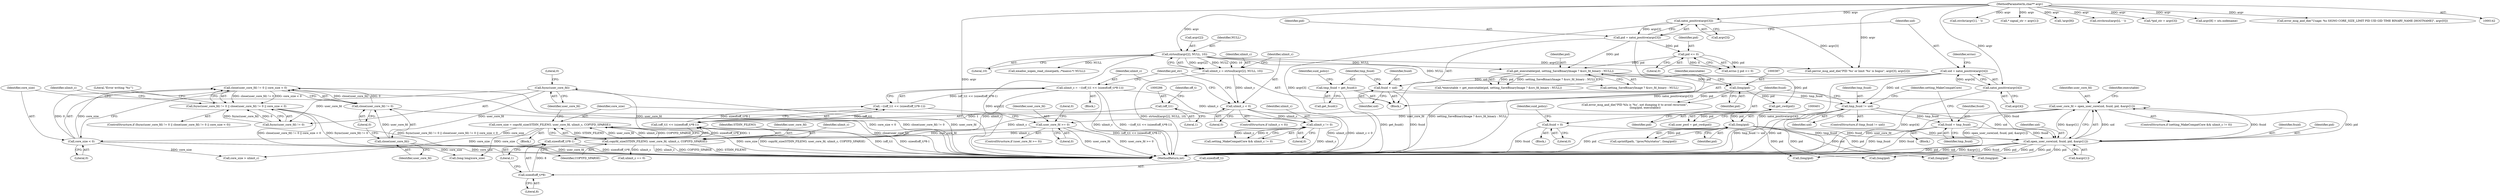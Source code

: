 digraph "0_abrt_4f2c1ddd3e3b81d2d5146b883115371f1cada9f9@API" {
"1001127" [label="(Call,close(user_core_fd) != 0 || core_size < 0)"];
"1001128" [label="(Call,close(user_core_fd) != 0)"];
"1001129" [label="(Call,close(user_core_fd))"];
"1001124" [label="(Call,fsync(user_core_fd))"];
"1001116" [label="(Call,copyfd_size(STDIN_FILENO, user_core_fd, ulimit_c, COPYFD_SPARSE))"];
"1001109" [label="(Call,user_core_fd >= 0)"];
"1000442" [label="(Call,user_core_fd = open_user_core(uid, fsuid, pid, &argv[1]))"];
"1000444" [label="(Call,open_user_core(uid, fsuid, pid, &argv[1]))"];
"1000421" [label="(Call,tmp_fsuid != uid)"];
"1000413" [label="(Call,tmp_fsuid = get_fsuid())"];
"1000308" [label="(Call,uid = xatoi_positive(argv[4]))"];
"1000310" [label="(Call,xatoi_positive(argv[4]))"];
"1000144" [label="(MethodParameterIn,char** argv)"];
"1000433" [label="(Call,fsuid = tmp_fsuid)"];
"1000425" [label="(Call,fsuid = 0)"];
"1000409" [label="(Call,fsuid = uid)"];
"1000400" [label="(Call,(long)pid)"];
"1000392" [label="(Call,get_cwd(pid))"];
"1000386" [label="(Call,(long)pid)"];
"1000370" [label="(Call,get_executable(pid, setting_SaveBinaryImage ? &src_fd_binary : NULL))"];
"1000317" [label="(Call,pid <= 0)"];
"1000301" [label="(Call,pid = xatoi_positive(argv[3]))"];
"1000303" [label="(Call,xatoi_positive(argv[3]))"];
"1000270" [label="(Call,strtoull(argv[2], NULL, 10))"];
"1000281" [label="(Call,ulimit_c = ~((off_t)1 << (sizeof(off_t)*8-1)))"];
"1000283" [label="(Call,~((off_t)1 << (sizeof(off_t)*8-1)))"];
"1000284" [label="(Call,(off_t)1 << (sizeof(off_t)*8-1))"];
"1000285" [label="(Call,(off_t)1)"];
"1000288" [label="(Call,sizeof(off_t)*8-1)"];
"1000289" [label="(Call,sizeof(off_t)*8)"];
"1000439" [label="(Call,ulimit_c != 0)"];
"1000277" [label="(Call,ulimit_c < 0)"];
"1000268" [label="(Call,ulimit_c = strtoull(argv[2], NULL, 10))"];
"1001132" [label="(Call,core_size < 0)"];
"1001114" [label="(Call,core_size = copyfd_size(STDIN_FILENO, user_core_fd, ulimit_c, COPYFD_SPARSE))"];
"1001122" [label="(Call,fsync(user_core_fd) != 0 || close(user_core_fd) != 0 || core_size < 0)"];
"1000283" [label="(Call,~((off_t)1 << (sizeof(off_t)*8-1)))"];
"1000400" [label="(Call,(long)pid)"];
"1000177" [label="(Call,strchr(argv[1], ' '))"];
"1000438" [label="(Identifier,setting_MakeCompatCore)"];
"1000388" [label="(Identifier,pid)"];
"1001109" [label="(Call,user_core_fd >= 0)"];
"1000275" [label="(Literal,10)"];
"1000443" [label="(Identifier,user_core_fd)"];
"1000279" [label="(Literal,0)"];
"1001116" [label="(Call,copyfd_size(STDIN_FILENO, user_core_fd, ulimit_c, COPYFD_SPARSE))"];
"1000277" [label="(Call,ulimit_c < 0)"];
"1000420" [label="(ControlStructure,if (tmp_fsuid != uid))"];
"1001129" [label="(Call,close(user_core_fd))"];
"1000386" [label="(Call,(long)pid)"];
"1000257" [label="(Call,* signal_str = argv[1])"];
"1001110" [label="(Identifier,user_core_fd)"];
"1001123" [label="(Call,fsync(user_core_fd) != 0)"];
"1000442" [label="(Call,user_core_fd = open_user_core(uid, fsuid, pid, &argv[1]))"];
"1000302" [label="(Identifier,pid)"];
"1000301" [label="(Call,pid = xatoi_positive(argv[3]))"];
"1000405" [label="(Call,xmalloc_xopen_read_close(path, /*maxsz:*/ NULL))"];
"1001147" [label="(Call,ulimit_c == 0)"];
"1000432" [label="(Block,)"];
"1001112" [label="(Block,)"];
"1000371" [label="(Identifier,pid)"];
"1001148" [label="(Identifier,ulimit_c)"];
"1000268" [label="(Call,ulimit_c = strtoull(argv[2], NULL, 10))"];
"1000434" [label="(Identifier,fsuid)"];
"1000308" [label="(Call,uid = xatoi_positive(argv[4]))"];
"1000426" [label="(Identifier,fsuid)"];
"1000316" [label="(Identifier,errno)"];
"1000270" [label="(Call,strtoull(argv[2], NULL, 10))"];
"1000423" [label="(Identifier,uid)"];
"1001131" [label="(Literal,0)"];
"1001121" [label="(ControlStructure,if (fsync(user_core_fd) != 0 || close(user_core_fd) != 0 || core_size < 0))"];
"1000424" [label="(Block,)"];
"1001119" [label="(Identifier,ulimit_c)"];
"1000433" [label="(Call,fsuid = tmp_fsuid)"];
"1000439" [label="(Call,ulimit_c != 0)"];
"1000418" [label="(Identifier,suid_policy)"];
"1001125" [label="(Identifier,user_core_fd)"];
"1000415" [label="(Call,get_fsuid())"];
"1000392" [label="(Call,get_cwd(pid))"];
"1000144" [label="(MethodParameterIn,char** argv)"];
"1001111" [label="(Literal,0)"];
"1000410" [label="(Identifier,fsuid)"];
"1000384" [label="(Call,error_msg_and_die(\"PID %lu is '%s', not dumping it to avoid recursion\",\n                        (long)pid, executable))"];
"1000446" [label="(Identifier,fsuid)"];
"1000284" [label="(Call,(off_t)1 << (sizeof(off_t)*8-1))"];
"1000282" [label="(Identifier,ulimit_c)"];
"1000437" [label="(Call,setting_MakeCompatCore && ulimit_c != 0)"];
"1001170" [label="(Literal,0)"];
"1001162" [label="(Call,(long)pid)"];
"1000303" [label="(Call,xatoi_positive(argv[3]))"];
"1000287" [label="(Literal,1)"];
"1001120" [label="(Identifier,COPYFD_SPARSE)"];
"1001137" [label="(Literal,\"Error writing '%s'\")"];
"1000448" [label="(Call,&argv[1])"];
"1000427" [label="(Literal,0)"];
"1000393" [label="(Identifier,pid)"];
"1000444" [label="(Call,open_user_core(uid, fsuid, pid, &argv[1]))"];
"1001124" [label="(Call,fsync(user_core_fd))"];
"1000459" [label="(Call,(long)pid)"];
"1001130" [label="(Identifier,user_core_fd)"];
"1001132" [label="(Call,core_size < 0)"];
"1000440" [label="(Identifier,ulimit_c)"];
"1000409" [label="(Call,fsuid = uid)"];
"1001166" [label="(Call,(long long)core_size)"];
"1000285" [label="(Call,(off_t)1)"];
"1000291" [label="(Identifier,off_t)"];
"1000411" [label="(Identifier,uid)"];
"1000309" [label="(Identifier,uid)"];
"1000435" [label="(Identifier,tmp_fsuid)"];
"1001114" [label="(Call,core_size = copyfd_size(STDIN_FILENO, user_core_fd, ulimit_c, COPYFD_SPARSE))"];
"1000447" [label="(Identifier,pid)"];
"1000292" [label="(Literal,8)"];
"1000269" [label="(Identifier,ulimit_c)"];
"1000315" [label="(Call,errno || pid <= 0)"];
"1000441" [label="(Literal,0)"];
"1000318" [label="(Identifier,pid)"];
"1001171" [label="(MethodReturn,int)"];
"1000290" [label="(Call,sizeof(off_t))"];
"1000346" [label="(Call,!argv[8])"];
"1000196" [label="(Call,strchrnul(argv[i], ' '))"];
"1000271" [label="(Call,argv[2])"];
"1000293" [label="(Literal,1)"];
"1000445" [label="(Identifier,uid)"];
"1000304" [label="(Call,argv[3])"];
"1001128" [label="(Call,close(user_core_fd) != 0)"];
"1001115" [label="(Identifier,core_size)"];
"1001108" [label="(ControlStructure,if (user_core_fd >= 0))"];
"1000590" [label="(Call,(long)pid)"];
"1000276" [label="(ControlStructure,if (ulimit_c < 0))"];
"1000414" [label="(Identifier,tmp_fsuid)"];
"1001150" [label="(Call,core_size > ulimit_c)"];
"1000288" [label="(Call,sizeof(off_t)*8-1)"];
"1000289" [label="(Call,sizeof(off_t)*8)"];
"1000280" [label="(Block,)"];
"1000321" [label="(Call,perror_msg_and_die(\"PID '%s' or limit '%s' is bogus\", argv[3], argv[2]))"];
"1000372" [label="(Call,setting_SaveBinaryImage ? &src_fd_binary : NULL)"];
"1001122" [label="(Call,fsync(user_core_fd) != 0 || close(user_core_fd) != 0 || core_size < 0)"];
"1001127" [label="(Call,close(user_core_fd) != 0 || core_size < 0)"];
"1000436" [label="(ControlStructure,if (setting_MakeCompatCore && ulimit_c != 0))"];
"1000454" [label="(Identifier,executable)"];
"1000389" [label="(Identifier,executable)"];
"1000368" [label="(Call,*executable = get_executable(pid, setting_SaveBinaryImage ? &src_fd_binary : NULL))"];
"1001117" [label="(Identifier,STDIN_FILENO)"];
"1000295" [label="(Call,*pid_str = argv[3])"];
"1000390" [label="(Call,user_pwd = get_cwd(pid))"];
"1000296" [label="(Identifier,pid_str)"];
"1001126" [label="(Literal,0)"];
"1000354" [label="(Call,argv[8] = uts.nodename)"];
"1000145" [label="(Block,)"];
"1000171" [label="(Call,error_msg_and_die(\"Usage: %s SIGNO CORE_SIZE_LIMIT PID UID GID TIME BINARY_NAME [HOSTNAME]\", argv[0]))"];
"1000311" [label="(Call,argv[4])"];
"1000397" [label="(Call,sprintf(path, \"/proc/%lu/status\", (long)pid))"];
"1000281" [label="(Call,ulimit_c = ~((off_t)1 << (sizeof(off_t)*8-1)))"];
"1000402" [label="(Identifier,pid)"];
"1000611" [label="(Call,(long)pid)"];
"1000370" [label="(Call,get_executable(pid, setting_SaveBinaryImage ? &src_fd_binary : NULL))"];
"1000413" [label="(Call,tmp_fsuid = get_fsuid())"];
"1000425" [label="(Call,fsuid = 0)"];
"1000319" [label="(Literal,0)"];
"1001118" [label="(Identifier,user_core_fd)"];
"1000430" [label="(Identifier,suid_policy)"];
"1000421" [label="(Call,tmp_fsuid != uid)"];
"1000317" [label="(Call,pid <= 0)"];
"1000422" [label="(Identifier,tmp_fsuid)"];
"1000278" [label="(Identifier,ulimit_c)"];
"1001133" [label="(Identifier,core_size)"];
"1001134" [label="(Literal,0)"];
"1000274" [label="(Identifier,NULL)"];
"1000310" [label="(Call,xatoi_positive(argv[4]))"];
"1001127" -> "1001122"  [label="AST: "];
"1001127" -> "1001128"  [label="CFG: "];
"1001127" -> "1001132"  [label="CFG: "];
"1001128" -> "1001127"  [label="AST: "];
"1001132" -> "1001127"  [label="AST: "];
"1001122" -> "1001127"  [label="CFG: "];
"1001127" -> "1001171"  [label="DDG: close(user_core_fd) != 0"];
"1001127" -> "1001171"  [label="DDG: core_size < 0"];
"1001127" -> "1001122"  [label="DDG: close(user_core_fd) != 0"];
"1001127" -> "1001122"  [label="DDG: core_size < 0"];
"1001128" -> "1001127"  [label="DDG: close(user_core_fd)"];
"1001128" -> "1001127"  [label="DDG: 0"];
"1001132" -> "1001127"  [label="DDG: core_size"];
"1001132" -> "1001127"  [label="DDG: 0"];
"1001128" -> "1001131"  [label="CFG: "];
"1001129" -> "1001128"  [label="AST: "];
"1001131" -> "1001128"  [label="AST: "];
"1001133" -> "1001128"  [label="CFG: "];
"1001128" -> "1001171"  [label="DDG: close(user_core_fd)"];
"1001129" -> "1001128"  [label="DDG: user_core_fd"];
"1001129" -> "1001130"  [label="CFG: "];
"1001130" -> "1001129"  [label="AST: "];
"1001131" -> "1001129"  [label="CFG: "];
"1001129" -> "1001171"  [label="DDG: user_core_fd"];
"1001124" -> "1001129"  [label="DDG: user_core_fd"];
"1001124" -> "1001123"  [label="AST: "];
"1001124" -> "1001125"  [label="CFG: "];
"1001125" -> "1001124"  [label="AST: "];
"1001126" -> "1001124"  [label="CFG: "];
"1001124" -> "1001171"  [label="DDG: user_core_fd"];
"1001124" -> "1001123"  [label="DDG: user_core_fd"];
"1001116" -> "1001124"  [label="DDG: user_core_fd"];
"1001116" -> "1001114"  [label="AST: "];
"1001116" -> "1001120"  [label="CFG: "];
"1001117" -> "1001116"  [label="AST: "];
"1001118" -> "1001116"  [label="AST: "];
"1001119" -> "1001116"  [label="AST: "];
"1001120" -> "1001116"  [label="AST: "];
"1001114" -> "1001116"  [label="CFG: "];
"1001116" -> "1001171"  [label="DDG: ulimit_c"];
"1001116" -> "1001171"  [label="DDG: COPYFD_SPARSE"];
"1001116" -> "1001171"  [label="DDG: STDIN_FILENO"];
"1001116" -> "1001114"  [label="DDG: STDIN_FILENO"];
"1001116" -> "1001114"  [label="DDG: user_core_fd"];
"1001116" -> "1001114"  [label="DDG: ulimit_c"];
"1001116" -> "1001114"  [label="DDG: COPYFD_SPARSE"];
"1001109" -> "1001116"  [label="DDG: user_core_fd"];
"1000281" -> "1001116"  [label="DDG: ulimit_c"];
"1000439" -> "1001116"  [label="DDG: ulimit_c"];
"1000277" -> "1001116"  [label="DDG: ulimit_c"];
"1001116" -> "1001147"  [label="DDG: ulimit_c"];
"1001109" -> "1001108"  [label="AST: "];
"1001109" -> "1001111"  [label="CFG: "];
"1001110" -> "1001109"  [label="AST: "];
"1001111" -> "1001109"  [label="AST: "];
"1001115" -> "1001109"  [label="CFG: "];
"1001170" -> "1001109"  [label="CFG: "];
"1001109" -> "1001171"  [label="DDG: user_core_fd >= 0"];
"1001109" -> "1001171"  [label="DDG: user_core_fd"];
"1000442" -> "1001109"  [label="DDG: user_core_fd"];
"1000442" -> "1000436"  [label="AST: "];
"1000442" -> "1000444"  [label="CFG: "];
"1000443" -> "1000442"  [label="AST: "];
"1000444" -> "1000442"  [label="AST: "];
"1000454" -> "1000442"  [label="CFG: "];
"1000442" -> "1001171"  [label="DDG: user_core_fd"];
"1000442" -> "1001171"  [label="DDG: open_user_core(uid, fsuid, pid, &argv[1])"];
"1000444" -> "1000442"  [label="DDG: uid"];
"1000444" -> "1000442"  [label="DDG: fsuid"];
"1000444" -> "1000442"  [label="DDG: pid"];
"1000444" -> "1000442"  [label="DDG: &argv[1]"];
"1000444" -> "1000448"  [label="CFG: "];
"1000445" -> "1000444"  [label="AST: "];
"1000446" -> "1000444"  [label="AST: "];
"1000447" -> "1000444"  [label="AST: "];
"1000448" -> "1000444"  [label="AST: "];
"1000444" -> "1001171"  [label="DDG: fsuid"];
"1000444" -> "1001171"  [label="DDG: pid"];
"1000444" -> "1001171"  [label="DDG: uid"];
"1000444" -> "1001171"  [label="DDG: &argv[1]"];
"1000421" -> "1000444"  [label="DDG: uid"];
"1000433" -> "1000444"  [label="DDG: fsuid"];
"1000425" -> "1000444"  [label="DDG: fsuid"];
"1000409" -> "1000444"  [label="DDG: fsuid"];
"1000400" -> "1000444"  [label="DDG: pid"];
"1000444" -> "1000459"  [label="DDG: pid"];
"1000444" -> "1000590"  [label="DDG: pid"];
"1000444" -> "1000611"  [label="DDG: pid"];
"1000444" -> "1001162"  [label="DDG: pid"];
"1000421" -> "1000420"  [label="AST: "];
"1000421" -> "1000423"  [label="CFG: "];
"1000422" -> "1000421"  [label="AST: "];
"1000423" -> "1000421"  [label="AST: "];
"1000426" -> "1000421"  [label="CFG: "];
"1000438" -> "1000421"  [label="CFG: "];
"1000421" -> "1001171"  [label="DDG: uid"];
"1000421" -> "1001171"  [label="DDG: tmp_fsuid"];
"1000421" -> "1001171"  [label="DDG: tmp_fsuid != uid"];
"1000413" -> "1000421"  [label="DDG: tmp_fsuid"];
"1000308" -> "1000421"  [label="DDG: uid"];
"1000421" -> "1000433"  [label="DDG: tmp_fsuid"];
"1000413" -> "1000145"  [label="AST: "];
"1000413" -> "1000415"  [label="CFG: "];
"1000414" -> "1000413"  [label="AST: "];
"1000415" -> "1000413"  [label="AST: "];
"1000418" -> "1000413"  [label="CFG: "];
"1000413" -> "1001171"  [label="DDG: get_fsuid()"];
"1000308" -> "1000145"  [label="AST: "];
"1000308" -> "1000310"  [label="CFG: "];
"1000309" -> "1000308"  [label="AST: "];
"1000310" -> "1000308"  [label="AST: "];
"1000316" -> "1000308"  [label="CFG: "];
"1000308" -> "1001171"  [label="DDG: xatoi_positive(argv[4])"];
"1000310" -> "1000308"  [label="DDG: argv[4]"];
"1000308" -> "1000409"  [label="DDG: uid"];
"1000310" -> "1000311"  [label="CFG: "];
"1000311" -> "1000310"  [label="AST: "];
"1000310" -> "1001171"  [label="DDG: argv[4]"];
"1000144" -> "1000310"  [label="DDG: argv"];
"1000144" -> "1000142"  [label="AST: "];
"1000144" -> "1001171"  [label="DDG: argv"];
"1000144" -> "1000171"  [label="DDG: argv"];
"1000144" -> "1000177"  [label="DDG: argv"];
"1000144" -> "1000196"  [label="DDG: argv"];
"1000144" -> "1000257"  [label="DDG: argv"];
"1000144" -> "1000270"  [label="DDG: argv"];
"1000144" -> "1000295"  [label="DDG: argv"];
"1000144" -> "1000303"  [label="DDG: argv"];
"1000144" -> "1000321"  [label="DDG: argv"];
"1000144" -> "1000346"  [label="DDG: argv"];
"1000144" -> "1000354"  [label="DDG: argv"];
"1000433" -> "1000432"  [label="AST: "];
"1000433" -> "1000435"  [label="CFG: "];
"1000434" -> "1000433"  [label="AST: "];
"1000435" -> "1000433"  [label="AST: "];
"1000438" -> "1000433"  [label="CFG: "];
"1000433" -> "1001171"  [label="DDG: fsuid"];
"1000433" -> "1001171"  [label="DDG: tmp_fsuid"];
"1000425" -> "1000424"  [label="AST: "];
"1000425" -> "1000427"  [label="CFG: "];
"1000426" -> "1000425"  [label="AST: "];
"1000427" -> "1000425"  [label="AST: "];
"1000430" -> "1000425"  [label="CFG: "];
"1000425" -> "1001171"  [label="DDG: fsuid"];
"1000409" -> "1000145"  [label="AST: "];
"1000409" -> "1000411"  [label="CFG: "];
"1000410" -> "1000409"  [label="AST: "];
"1000411" -> "1000409"  [label="AST: "];
"1000414" -> "1000409"  [label="CFG: "];
"1000409" -> "1001171"  [label="DDG: fsuid"];
"1000400" -> "1000397"  [label="AST: "];
"1000400" -> "1000402"  [label="CFG: "];
"1000401" -> "1000400"  [label="AST: "];
"1000402" -> "1000400"  [label="AST: "];
"1000397" -> "1000400"  [label="CFG: "];
"1000400" -> "1001171"  [label="DDG: pid"];
"1000400" -> "1000397"  [label="DDG: pid"];
"1000392" -> "1000400"  [label="DDG: pid"];
"1000400" -> "1000459"  [label="DDG: pid"];
"1000400" -> "1000590"  [label="DDG: pid"];
"1000400" -> "1000611"  [label="DDG: pid"];
"1000400" -> "1001162"  [label="DDG: pid"];
"1000392" -> "1000390"  [label="AST: "];
"1000392" -> "1000393"  [label="CFG: "];
"1000393" -> "1000392"  [label="AST: "];
"1000390" -> "1000392"  [label="CFG: "];
"1000392" -> "1000390"  [label="DDG: pid"];
"1000386" -> "1000392"  [label="DDG: pid"];
"1000370" -> "1000392"  [label="DDG: pid"];
"1000386" -> "1000384"  [label="AST: "];
"1000386" -> "1000388"  [label="CFG: "];
"1000387" -> "1000386"  [label="AST: "];
"1000388" -> "1000386"  [label="AST: "];
"1000389" -> "1000386"  [label="CFG: "];
"1000386" -> "1000384"  [label="DDG: pid"];
"1000370" -> "1000386"  [label="DDG: pid"];
"1000370" -> "1000368"  [label="AST: "];
"1000370" -> "1000372"  [label="CFG: "];
"1000371" -> "1000370"  [label="AST: "];
"1000372" -> "1000370"  [label="AST: "];
"1000368" -> "1000370"  [label="CFG: "];
"1000370" -> "1001171"  [label="DDG: setting_SaveBinaryImage ? &src_fd_binary : NULL"];
"1000370" -> "1000368"  [label="DDG: pid"];
"1000370" -> "1000368"  [label="DDG: setting_SaveBinaryImage ? &src_fd_binary : NULL"];
"1000317" -> "1000370"  [label="DDG: pid"];
"1000301" -> "1000370"  [label="DDG: pid"];
"1000270" -> "1000370"  [label="DDG: NULL"];
"1000317" -> "1000315"  [label="AST: "];
"1000317" -> "1000319"  [label="CFG: "];
"1000318" -> "1000317"  [label="AST: "];
"1000319" -> "1000317"  [label="AST: "];
"1000315" -> "1000317"  [label="CFG: "];
"1000317" -> "1000315"  [label="DDG: pid"];
"1000317" -> "1000315"  [label="DDG: 0"];
"1000301" -> "1000317"  [label="DDG: pid"];
"1000301" -> "1000145"  [label="AST: "];
"1000301" -> "1000303"  [label="CFG: "];
"1000302" -> "1000301"  [label="AST: "];
"1000303" -> "1000301"  [label="AST: "];
"1000309" -> "1000301"  [label="CFG: "];
"1000301" -> "1001171"  [label="DDG: xatoi_positive(argv[3])"];
"1000303" -> "1000301"  [label="DDG: argv[3]"];
"1000303" -> "1000304"  [label="CFG: "];
"1000304" -> "1000303"  [label="AST: "];
"1000303" -> "1001171"  [label="DDG: argv[3]"];
"1000303" -> "1000321"  [label="DDG: argv[3]"];
"1000270" -> "1000268"  [label="AST: "];
"1000270" -> "1000275"  [label="CFG: "];
"1000271" -> "1000270"  [label="AST: "];
"1000274" -> "1000270"  [label="AST: "];
"1000275" -> "1000270"  [label="AST: "];
"1000268" -> "1000270"  [label="CFG: "];
"1000270" -> "1001171"  [label="DDG: argv[2]"];
"1000270" -> "1000268"  [label="DDG: argv[2]"];
"1000270" -> "1000268"  [label="DDG: NULL"];
"1000270" -> "1000268"  [label="DDG: 10"];
"1000270" -> "1000321"  [label="DDG: argv[2]"];
"1000270" -> "1000372"  [label="DDG: NULL"];
"1000270" -> "1000405"  [label="DDG: NULL"];
"1000281" -> "1000280"  [label="AST: "];
"1000281" -> "1000283"  [label="CFG: "];
"1000282" -> "1000281"  [label="AST: "];
"1000283" -> "1000281"  [label="AST: "];
"1000296" -> "1000281"  [label="CFG: "];
"1000281" -> "1001171"  [label="DDG: ulimit_c"];
"1000281" -> "1001171"  [label="DDG: ~((off_t)1 << (sizeof(off_t)*8-1))"];
"1000283" -> "1000281"  [label="DDG: (off_t)1 << (sizeof(off_t)*8-1)"];
"1000281" -> "1000439"  [label="DDG: ulimit_c"];
"1000283" -> "1000284"  [label="CFG: "];
"1000284" -> "1000283"  [label="AST: "];
"1000283" -> "1001171"  [label="DDG: (off_t)1 << (sizeof(off_t)*8-1)"];
"1000284" -> "1000283"  [label="DDG: (off_t)1"];
"1000284" -> "1000283"  [label="DDG: sizeof(off_t)*8-1"];
"1000284" -> "1000288"  [label="CFG: "];
"1000285" -> "1000284"  [label="AST: "];
"1000288" -> "1000284"  [label="AST: "];
"1000284" -> "1001171"  [label="DDG: (off_t)1"];
"1000284" -> "1001171"  [label="DDG: sizeof(off_t)*8-1"];
"1000285" -> "1000284"  [label="DDG: 1"];
"1000288" -> "1000284"  [label="DDG: sizeof(off_t)*8"];
"1000288" -> "1000284"  [label="DDG: 1"];
"1000285" -> "1000287"  [label="CFG: "];
"1000286" -> "1000285"  [label="AST: "];
"1000287" -> "1000285"  [label="AST: "];
"1000291" -> "1000285"  [label="CFG: "];
"1000288" -> "1000293"  [label="CFG: "];
"1000289" -> "1000288"  [label="AST: "];
"1000293" -> "1000288"  [label="AST: "];
"1000288" -> "1001171"  [label="DDG: sizeof(off_t)*8"];
"1000289" -> "1000288"  [label="DDG: 8"];
"1000289" -> "1000292"  [label="CFG: "];
"1000290" -> "1000289"  [label="AST: "];
"1000292" -> "1000289"  [label="AST: "];
"1000293" -> "1000289"  [label="CFG: "];
"1000439" -> "1000437"  [label="AST: "];
"1000439" -> "1000441"  [label="CFG: "];
"1000440" -> "1000439"  [label="AST: "];
"1000441" -> "1000439"  [label="AST: "];
"1000437" -> "1000439"  [label="CFG: "];
"1000439" -> "1001171"  [label="DDG: ulimit_c"];
"1000439" -> "1000437"  [label="DDG: ulimit_c"];
"1000439" -> "1000437"  [label="DDG: 0"];
"1000277" -> "1000439"  [label="DDG: ulimit_c"];
"1000277" -> "1000276"  [label="AST: "];
"1000277" -> "1000279"  [label="CFG: "];
"1000278" -> "1000277"  [label="AST: "];
"1000279" -> "1000277"  [label="AST: "];
"1000282" -> "1000277"  [label="CFG: "];
"1000296" -> "1000277"  [label="CFG: "];
"1000277" -> "1001171"  [label="DDG: ulimit_c"];
"1000277" -> "1001171"  [label="DDG: ulimit_c < 0"];
"1000268" -> "1000277"  [label="DDG: ulimit_c"];
"1000268" -> "1000145"  [label="AST: "];
"1000269" -> "1000268"  [label="AST: "];
"1000278" -> "1000268"  [label="CFG: "];
"1000268" -> "1001171"  [label="DDG: strtoull(argv[2], NULL, 10)"];
"1001132" -> "1001134"  [label="CFG: "];
"1001133" -> "1001132"  [label="AST: "];
"1001134" -> "1001132"  [label="AST: "];
"1001132" -> "1001171"  [label="DDG: core_size"];
"1001114" -> "1001132"  [label="DDG: core_size"];
"1001132" -> "1001150"  [label="DDG: core_size"];
"1001132" -> "1001166"  [label="DDG: core_size"];
"1001114" -> "1001112"  [label="AST: "];
"1001115" -> "1001114"  [label="AST: "];
"1001125" -> "1001114"  [label="CFG: "];
"1001114" -> "1001171"  [label="DDG: copyfd_size(STDIN_FILENO, user_core_fd, ulimit_c, COPYFD_SPARSE)"];
"1001114" -> "1001171"  [label="DDG: core_size"];
"1001114" -> "1001150"  [label="DDG: core_size"];
"1001114" -> "1001166"  [label="DDG: core_size"];
"1001122" -> "1001121"  [label="AST: "];
"1001122" -> "1001123"  [label="CFG: "];
"1001123" -> "1001122"  [label="AST: "];
"1001137" -> "1001122"  [label="CFG: "];
"1001148" -> "1001122"  [label="CFG: "];
"1001122" -> "1001171"  [label="DDG: close(user_core_fd) != 0 || core_size < 0"];
"1001122" -> "1001171"  [label="DDG: fsync(user_core_fd) != 0"];
"1001122" -> "1001171"  [label="DDG: fsync(user_core_fd) != 0 || close(user_core_fd) != 0 || core_size < 0"];
"1001123" -> "1001122"  [label="DDG: fsync(user_core_fd)"];
"1001123" -> "1001122"  [label="DDG: 0"];
}
